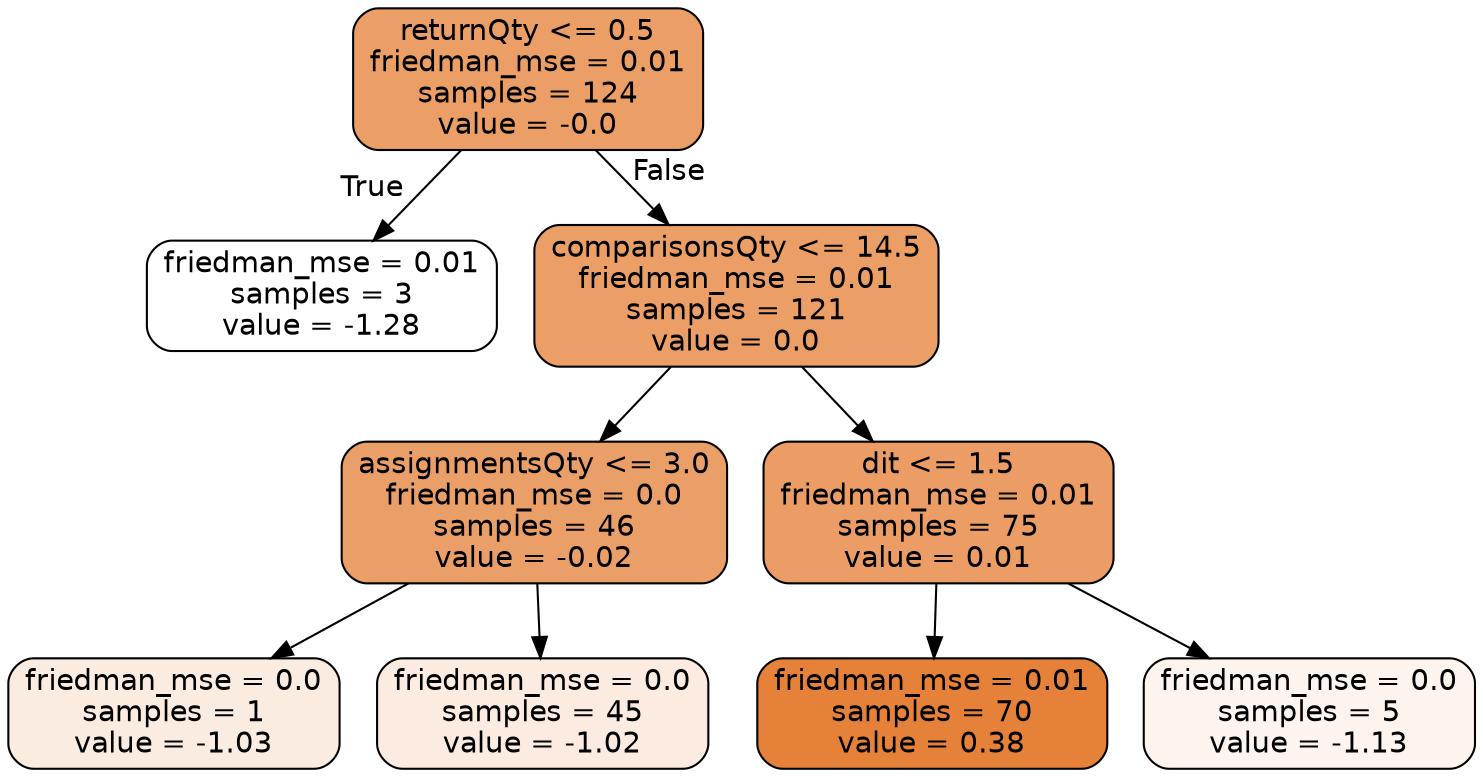 digraph Tree {
node [shape=box, style="filled, rounded", color="black", fontname="helvetica"] ;
edge [fontname="helvetica"] ;
0 [label="returnQty <= 0.5\nfriedman_mse = 0.01\nsamples = 124\nvalue = -0.0", fillcolor="#eb9e66"] ;
1 [label="friedman_mse = 0.01\nsamples = 3\nvalue = -1.28", fillcolor="#ffffff"] ;
0 -> 1 [labeldistance=2.5, labelangle=45, headlabel="True"] ;
2 [label="comparisonsQty <= 14.5\nfriedman_mse = 0.01\nsamples = 121\nvalue = 0.0", fillcolor="#eb9e66"] ;
0 -> 2 [labeldistance=2.5, labelangle=-45, headlabel="False"] ;
3 [label="assignmentsQty <= 3.0\nfriedman_mse = 0.0\nsamples = 46\nvalue = -0.02", fillcolor="#eb9f68"] ;
2 -> 3 ;
7 [label="friedman_mse = 0.0\nsamples = 1\nvalue = -1.03", fillcolor="#fbece2"] ;
3 -> 7 ;
8 [label="friedman_mse = 0.0\nsamples = 45\nvalue = -1.02", fillcolor="#fbebe0"] ;
3 -> 8 ;
4 [label="dit <= 1.5\nfriedman_mse = 0.01\nsamples = 75\nvalue = 0.01", fillcolor="#eb9d65"] ;
2 -> 4 ;
5 [label="friedman_mse = 0.01\nsamples = 70\nvalue = 0.38", fillcolor="#e58139"] ;
4 -> 5 ;
6 [label="friedman_mse = 0.0\nsamples = 5\nvalue = -1.13", fillcolor="#fdf4ed"] ;
4 -> 6 ;
}